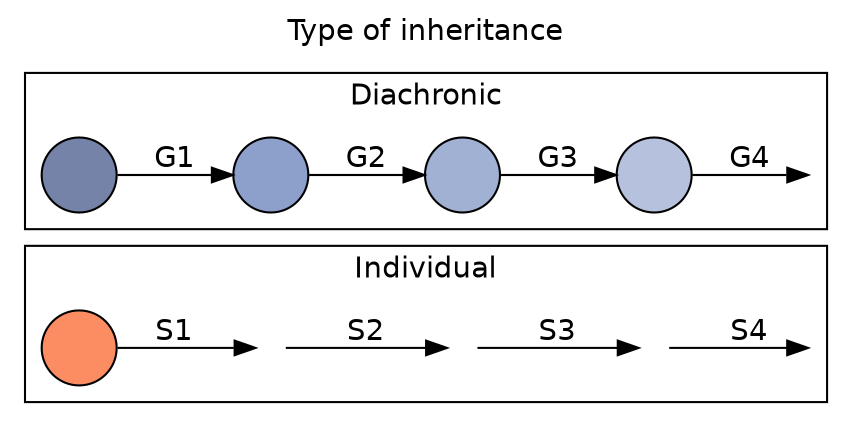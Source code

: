 digraph {
  rankdir=LR;
  label="Type of inheritance";
  labelloc=t;
  fontname=helvetica;
  // bgcolor=transparent;

  node[fontname=helvetica; label=""; style=filled; shape=circle];
  edge[fontname=helvetica];

  // Set cluster order (top to bottom) by initializing
  // nodes in each cluster starting from bottom to top
  solo_s1, d1;

  // Colors are people
  d1[fillcolor="#7483A7"];
  d2[fillcolor="#8DA0CB"];
  d3[fillcolor="#A1B1D4"];
  d4[fillcolor="#B6C2DD"];
  solo_s1[fillcolor="#FC8D62"];

  // Invisible last nodes
  dinv1, soloinv2[style=invis, width=0];

  subgraph cluster1 {
    label="Diachronic";
    d1 -> d2[label="G1"];
    d2 -> d3[label="G2"];
    d3 -> d4[label="G3"];
    d4 -> dinv1[label="G4"];
  }

  subgraph cluster2 {
    label="Individual";
    solo_s1 -> solo_s2[label="S1"];
    solo_s2 -> solo_s3[label="S2"];
    solo_s3 -> solo_s4[label="S3"];
    solo_s4 -> soloinv2[label="S4"];

    solo_s2, solo_s3, solo_s4[style=invis, width=0.2];
  }

}
